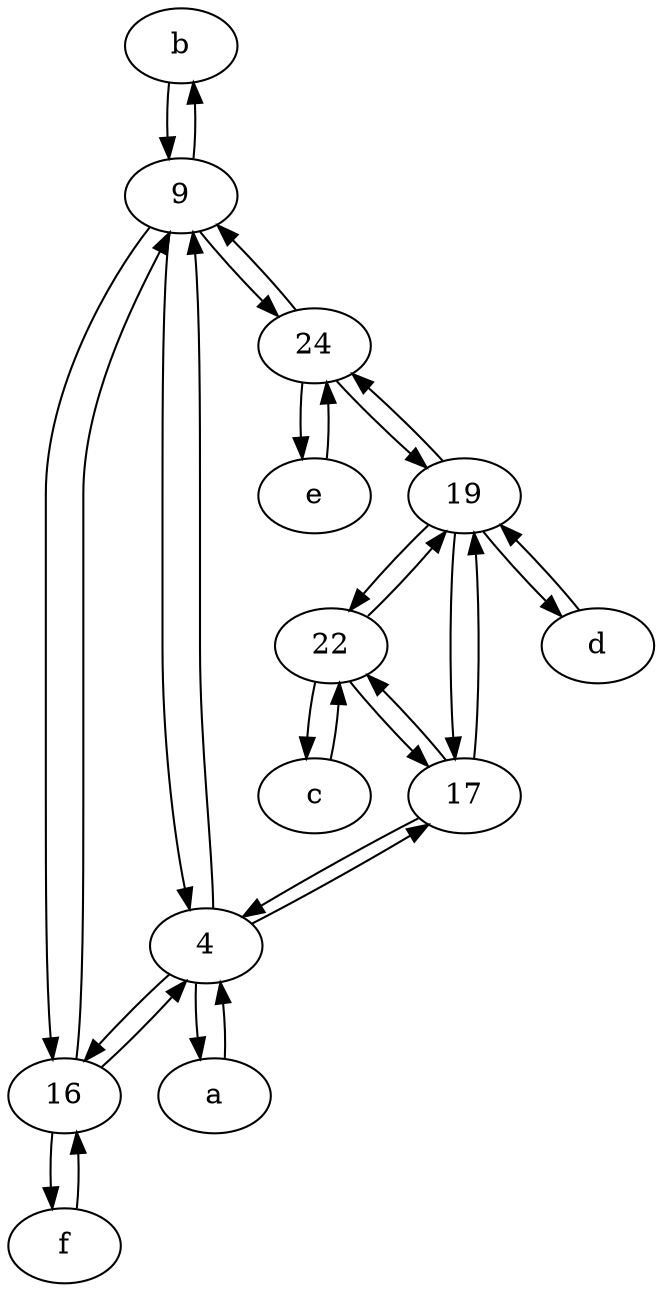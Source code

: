 digraph  {
	b [pos="50,20!"];
	c [pos="20,10!"];
	22;
	e [pos="30,50!"];
	16;
	f [pos="15,45!"];
	4;
	a [pos="40,10!"];
	19;
	24;
	17;
	9;
	d [pos="20,30!"];
	22 -> 19;
	d -> 19;
	9 -> 4;
	24 -> e;
	16 -> f;
	19 -> 24;
	22 -> c;
	17 -> 19;
	16 -> 4;
	4 -> 17;
	4 -> 16;
	17 -> 4;
	9 -> 16;
	b -> 9;
	24 -> 19;
	e -> 24;
	19 -> d;
	19 -> 22;
	17 -> 22;
	9 -> b;
	16 -> 9;
	24 -> 9;
	22 -> 17;
	c -> 22;
	4 -> 9;
	a -> 4;
	19 -> 17;
	f -> 16;
	9 -> 24;
	4 -> a;

	}